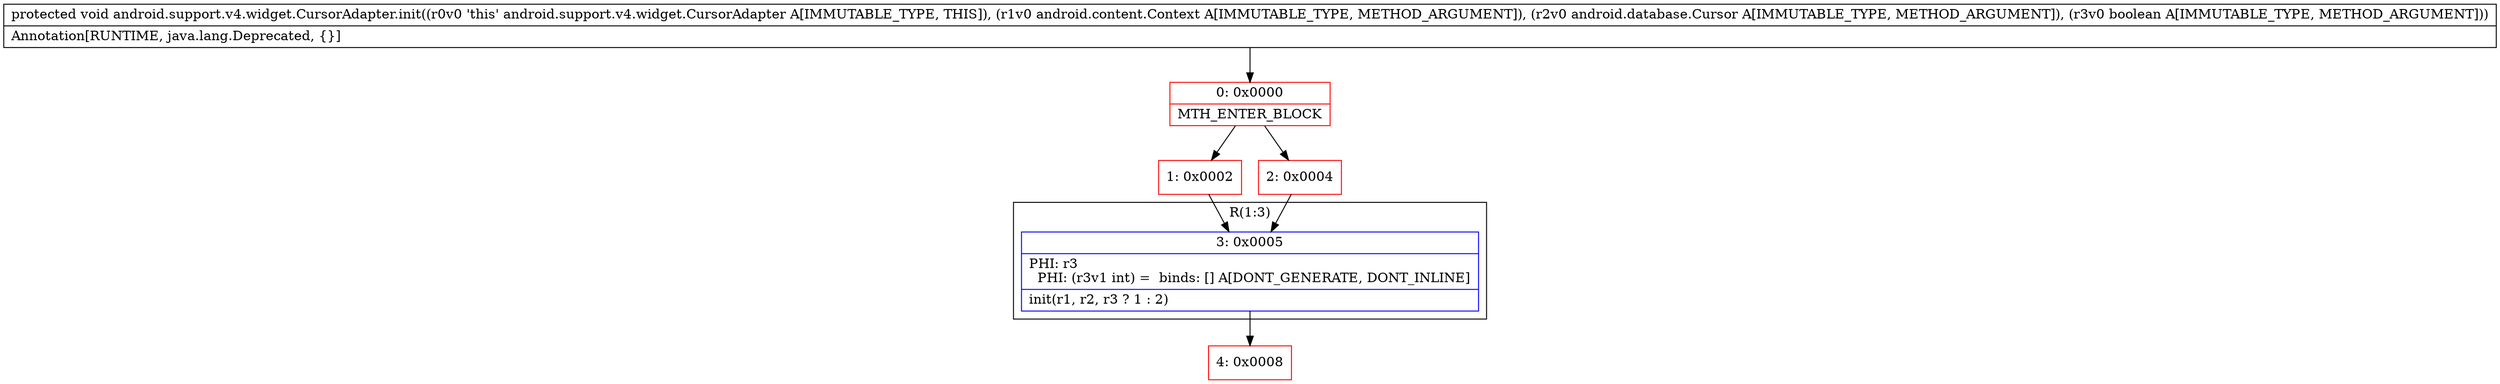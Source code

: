 digraph "CFG forandroid.support.v4.widget.CursorAdapter.init(Landroid\/content\/Context;Landroid\/database\/Cursor;Z)V" {
subgraph cluster_Region_995520852 {
label = "R(1:3)";
node [shape=record,color=blue];
Node_3 [shape=record,label="{3\:\ 0x0005|PHI: r3 \l  PHI: (r3v1 int) =  binds: [] A[DONT_GENERATE, DONT_INLINE]\l|init(r1, r2, r3 ? 1 : 2)\l}"];
}
Node_0 [shape=record,color=red,label="{0\:\ 0x0000|MTH_ENTER_BLOCK\l}"];
Node_1 [shape=record,color=red,label="{1\:\ 0x0002}"];
Node_2 [shape=record,color=red,label="{2\:\ 0x0004}"];
Node_4 [shape=record,color=red,label="{4\:\ 0x0008}"];
MethodNode[shape=record,label="{protected void android.support.v4.widget.CursorAdapter.init((r0v0 'this' android.support.v4.widget.CursorAdapter A[IMMUTABLE_TYPE, THIS]), (r1v0 android.content.Context A[IMMUTABLE_TYPE, METHOD_ARGUMENT]), (r2v0 android.database.Cursor A[IMMUTABLE_TYPE, METHOD_ARGUMENT]), (r3v0 boolean A[IMMUTABLE_TYPE, METHOD_ARGUMENT]))  | Annotation[RUNTIME, java.lang.Deprecated, \{\}]\l}"];
MethodNode -> Node_0;
Node_3 -> Node_4;
Node_0 -> Node_1;
Node_0 -> Node_2;
Node_1 -> Node_3;
Node_2 -> Node_3;
}

